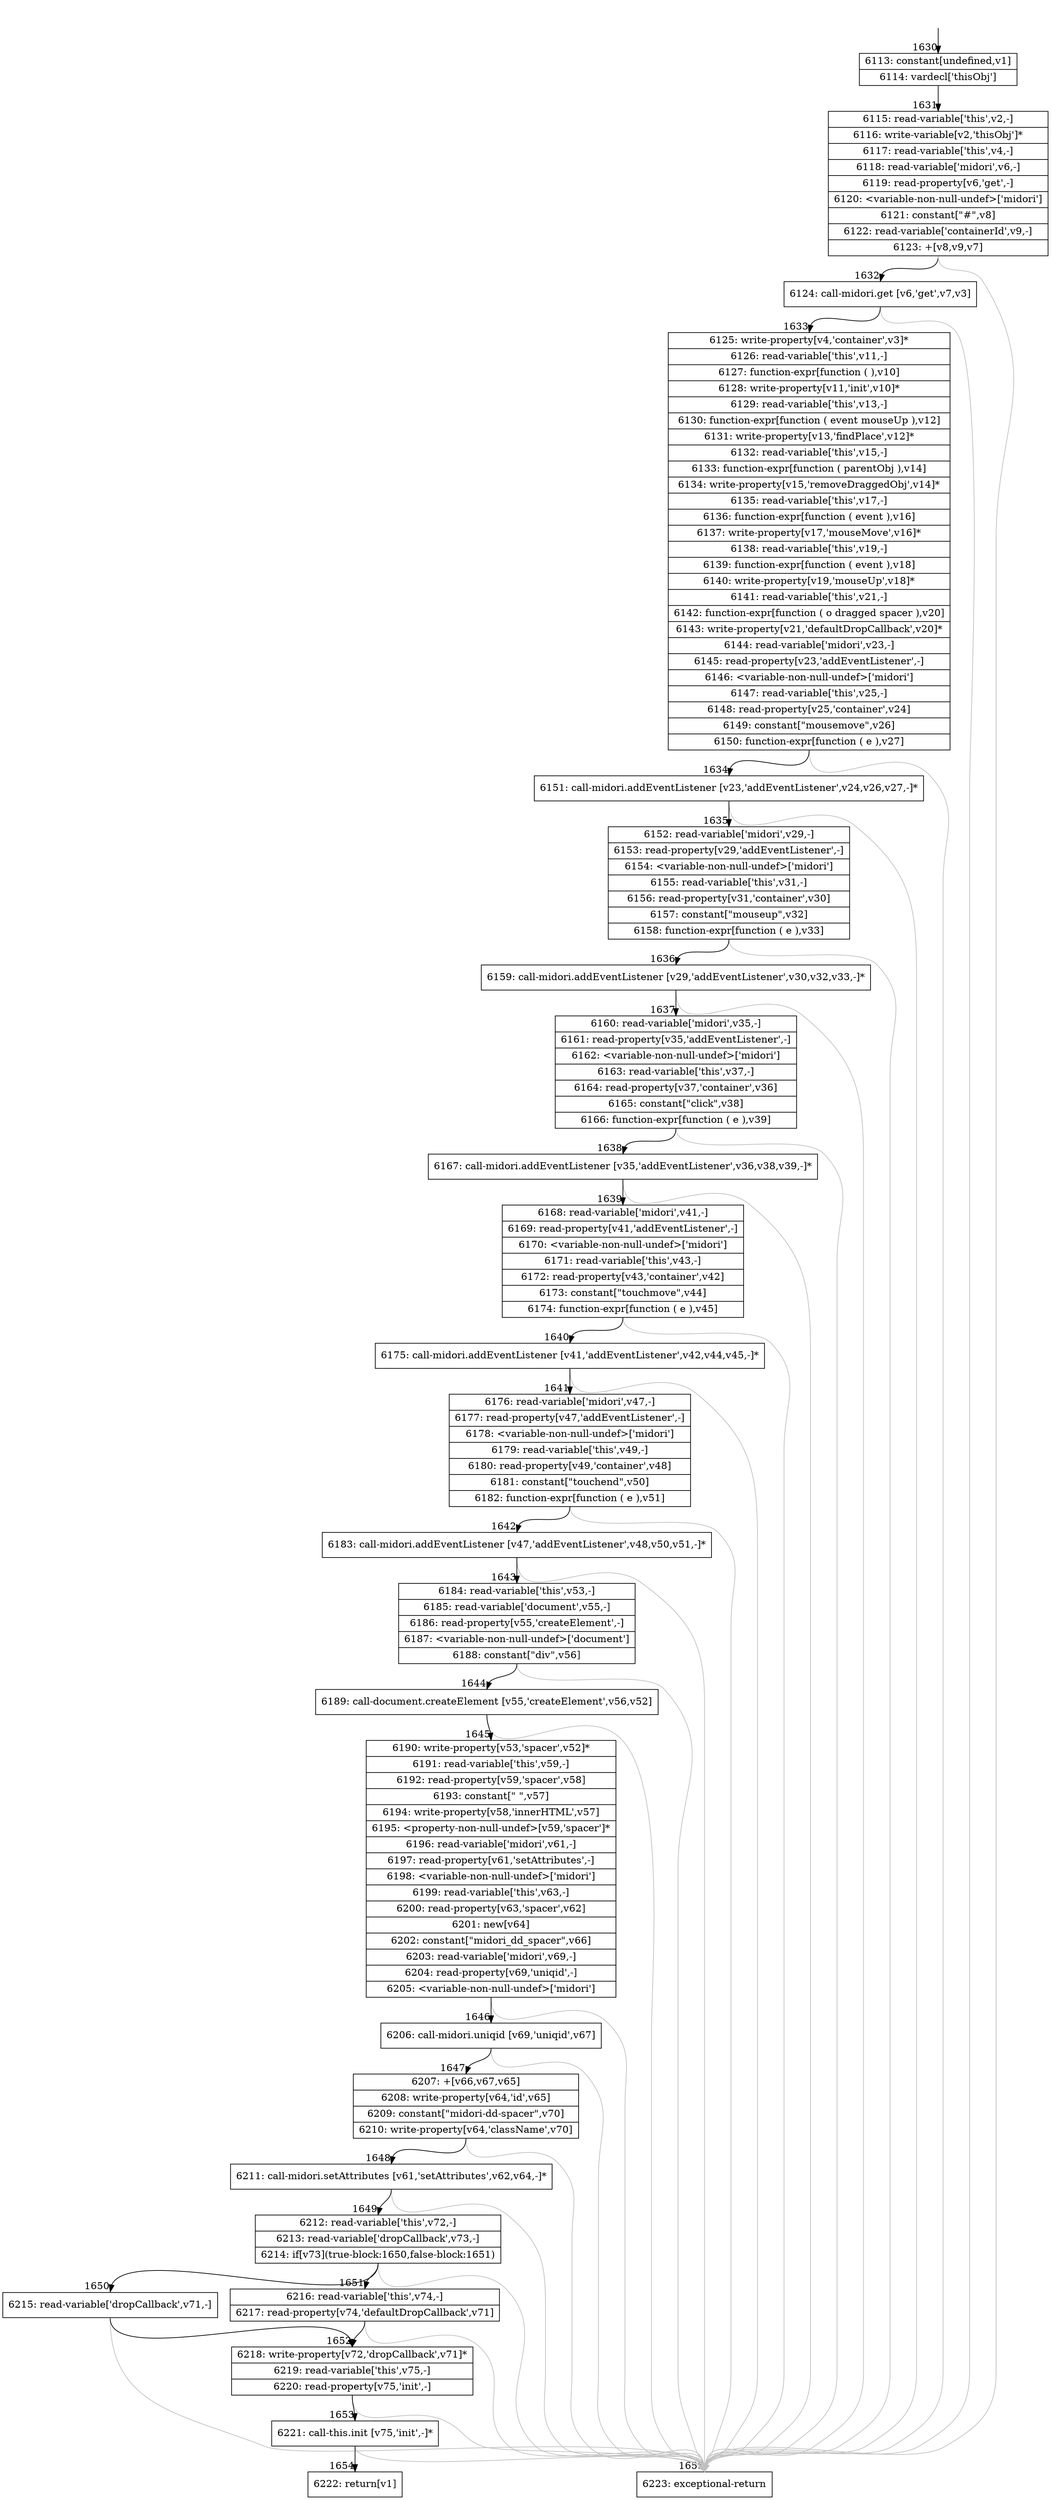 digraph {
rankdir="TD"
BB_entry80[shape=none,label=""];
BB_entry80 -> BB1630 [tailport=s, headport=n, headlabel="    1630"]
BB1630 [shape=record label="{6113: constant[undefined,v1]|6114: vardecl['thisObj']}" ] 
BB1630 -> BB1631 [tailport=s, headport=n, headlabel="      1631"]
BB1631 [shape=record label="{6115: read-variable['this',v2,-]|6116: write-variable[v2,'thisObj']*|6117: read-variable['this',v4,-]|6118: read-variable['midori',v6,-]|6119: read-property[v6,'get',-]|6120: \<variable-non-null-undef\>['midori']|6121: constant[\"#\",v8]|6122: read-variable['containerId',v9,-]|6123: +[v8,v9,v7]}" ] 
BB1631 -> BB1632 [tailport=s, headport=n, headlabel="      1632"]
BB1631 -> BB1655 [tailport=s, headport=n, color=gray, headlabel="      1655"]
BB1632 [shape=record label="{6124: call-midori.get [v6,'get',v7,v3]}" ] 
BB1632 -> BB1633 [tailport=s, headport=n, headlabel="      1633"]
BB1632 -> BB1655 [tailport=s, headport=n, color=gray]
BB1633 [shape=record label="{6125: write-property[v4,'container',v3]*|6126: read-variable['this',v11,-]|6127: function-expr[function ( ),v10]|6128: write-property[v11,'init',v10]*|6129: read-variable['this',v13,-]|6130: function-expr[function ( event mouseUp ),v12]|6131: write-property[v13,'findPlace',v12]*|6132: read-variable['this',v15,-]|6133: function-expr[function ( parentObj ),v14]|6134: write-property[v15,'removeDraggedObj',v14]*|6135: read-variable['this',v17,-]|6136: function-expr[function ( event ),v16]|6137: write-property[v17,'mouseMove',v16]*|6138: read-variable['this',v19,-]|6139: function-expr[function ( event ),v18]|6140: write-property[v19,'mouseUp',v18]*|6141: read-variable['this',v21,-]|6142: function-expr[function ( o dragged spacer ),v20]|6143: write-property[v21,'defaultDropCallback',v20]*|6144: read-variable['midori',v23,-]|6145: read-property[v23,'addEventListener',-]|6146: \<variable-non-null-undef\>['midori']|6147: read-variable['this',v25,-]|6148: read-property[v25,'container',v24]|6149: constant[\"mousemove\",v26]|6150: function-expr[function ( e ),v27]}" ] 
BB1633 -> BB1634 [tailport=s, headport=n, headlabel="      1634"]
BB1633 -> BB1655 [tailport=s, headport=n, color=gray]
BB1634 [shape=record label="{6151: call-midori.addEventListener [v23,'addEventListener',v24,v26,v27,-]*}" ] 
BB1634 -> BB1635 [tailport=s, headport=n, headlabel="      1635"]
BB1634 -> BB1655 [tailport=s, headport=n, color=gray]
BB1635 [shape=record label="{6152: read-variable['midori',v29,-]|6153: read-property[v29,'addEventListener',-]|6154: \<variable-non-null-undef\>['midori']|6155: read-variable['this',v31,-]|6156: read-property[v31,'container',v30]|6157: constant[\"mouseup\",v32]|6158: function-expr[function ( e ),v33]}" ] 
BB1635 -> BB1636 [tailport=s, headport=n, headlabel="      1636"]
BB1635 -> BB1655 [tailport=s, headport=n, color=gray]
BB1636 [shape=record label="{6159: call-midori.addEventListener [v29,'addEventListener',v30,v32,v33,-]*}" ] 
BB1636 -> BB1637 [tailport=s, headport=n, headlabel="      1637"]
BB1636 -> BB1655 [tailport=s, headport=n, color=gray]
BB1637 [shape=record label="{6160: read-variable['midori',v35,-]|6161: read-property[v35,'addEventListener',-]|6162: \<variable-non-null-undef\>['midori']|6163: read-variable['this',v37,-]|6164: read-property[v37,'container',v36]|6165: constant[\"click\",v38]|6166: function-expr[function ( e ),v39]}" ] 
BB1637 -> BB1638 [tailport=s, headport=n, headlabel="      1638"]
BB1637 -> BB1655 [tailport=s, headport=n, color=gray]
BB1638 [shape=record label="{6167: call-midori.addEventListener [v35,'addEventListener',v36,v38,v39,-]*}" ] 
BB1638 -> BB1639 [tailport=s, headport=n, headlabel="      1639"]
BB1638 -> BB1655 [tailport=s, headport=n, color=gray]
BB1639 [shape=record label="{6168: read-variable['midori',v41,-]|6169: read-property[v41,'addEventListener',-]|6170: \<variable-non-null-undef\>['midori']|6171: read-variable['this',v43,-]|6172: read-property[v43,'container',v42]|6173: constant[\"touchmove\",v44]|6174: function-expr[function ( e ),v45]}" ] 
BB1639 -> BB1640 [tailport=s, headport=n, headlabel="      1640"]
BB1639 -> BB1655 [tailport=s, headport=n, color=gray]
BB1640 [shape=record label="{6175: call-midori.addEventListener [v41,'addEventListener',v42,v44,v45,-]*}" ] 
BB1640 -> BB1641 [tailport=s, headport=n, headlabel="      1641"]
BB1640 -> BB1655 [tailport=s, headport=n, color=gray]
BB1641 [shape=record label="{6176: read-variable['midori',v47,-]|6177: read-property[v47,'addEventListener',-]|6178: \<variable-non-null-undef\>['midori']|6179: read-variable['this',v49,-]|6180: read-property[v49,'container',v48]|6181: constant[\"touchend\",v50]|6182: function-expr[function ( e ),v51]}" ] 
BB1641 -> BB1642 [tailport=s, headport=n, headlabel="      1642"]
BB1641 -> BB1655 [tailport=s, headport=n, color=gray]
BB1642 [shape=record label="{6183: call-midori.addEventListener [v47,'addEventListener',v48,v50,v51,-]*}" ] 
BB1642 -> BB1643 [tailport=s, headport=n, headlabel="      1643"]
BB1642 -> BB1655 [tailport=s, headport=n, color=gray]
BB1643 [shape=record label="{6184: read-variable['this',v53,-]|6185: read-variable['document',v55,-]|6186: read-property[v55,'createElement',-]|6187: \<variable-non-null-undef\>['document']|6188: constant[\"div\",v56]}" ] 
BB1643 -> BB1644 [tailport=s, headport=n, headlabel="      1644"]
BB1643 -> BB1655 [tailport=s, headport=n, color=gray]
BB1644 [shape=record label="{6189: call-document.createElement [v55,'createElement',v56,v52]}" ] 
BB1644 -> BB1645 [tailport=s, headport=n, headlabel="      1645"]
BB1644 -> BB1655 [tailport=s, headport=n, color=gray]
BB1645 [shape=record label="{6190: write-property[v53,'spacer',v52]*|6191: read-variable['this',v59,-]|6192: read-property[v59,'spacer',v58]|6193: constant[\"&nbsp;\",v57]|6194: write-property[v58,'innerHTML',v57]|6195: \<property-non-null-undef\>[v59,'spacer']*|6196: read-variable['midori',v61,-]|6197: read-property[v61,'setAttributes',-]|6198: \<variable-non-null-undef\>['midori']|6199: read-variable['this',v63,-]|6200: read-property[v63,'spacer',v62]|6201: new[v64]|6202: constant[\"midori_dd_spacer\",v66]|6203: read-variable['midori',v69,-]|6204: read-property[v69,'uniqid',-]|6205: \<variable-non-null-undef\>['midori']}" ] 
BB1645 -> BB1646 [tailport=s, headport=n, headlabel="      1646"]
BB1645 -> BB1655 [tailport=s, headport=n, color=gray]
BB1646 [shape=record label="{6206: call-midori.uniqid [v69,'uniqid',v67]}" ] 
BB1646 -> BB1647 [tailport=s, headport=n, headlabel="      1647"]
BB1646 -> BB1655 [tailport=s, headport=n, color=gray]
BB1647 [shape=record label="{6207: +[v66,v67,v65]|6208: write-property[v64,'id',v65]|6209: constant[\"midori-dd-spacer\",v70]|6210: write-property[v64,'className',v70]}" ] 
BB1647 -> BB1648 [tailport=s, headport=n, headlabel="      1648"]
BB1647 -> BB1655 [tailport=s, headport=n, color=gray]
BB1648 [shape=record label="{6211: call-midori.setAttributes [v61,'setAttributes',v62,v64,-]*}" ] 
BB1648 -> BB1649 [tailport=s, headport=n, headlabel="      1649"]
BB1648 -> BB1655 [tailport=s, headport=n, color=gray]
BB1649 [shape=record label="{6212: read-variable['this',v72,-]|6213: read-variable['dropCallback',v73,-]|6214: if[v73](true-block:1650,false-block:1651)}" ] 
BB1649 -> BB1650 [tailport=s, headport=n, headlabel="      1650"]
BB1649 -> BB1651 [tailport=s, headport=n, headlabel="      1651"]
BB1649 -> BB1655 [tailport=s, headport=n, color=gray]
BB1650 [shape=record label="{6215: read-variable['dropCallback',v71,-]}" ] 
BB1650 -> BB1652 [tailport=s, headport=n, headlabel="      1652"]
BB1650 -> BB1655 [tailport=s, headport=n, color=gray]
BB1651 [shape=record label="{6216: read-variable['this',v74,-]|6217: read-property[v74,'defaultDropCallback',v71]}" ] 
BB1651 -> BB1652 [tailport=s, headport=n]
BB1651 -> BB1655 [tailport=s, headport=n, color=gray]
BB1652 [shape=record label="{6218: write-property[v72,'dropCallback',v71]*|6219: read-variable['this',v75,-]|6220: read-property[v75,'init',-]}" ] 
BB1652 -> BB1653 [tailport=s, headport=n, headlabel="      1653"]
BB1652 -> BB1655 [tailport=s, headport=n, color=gray]
BB1653 [shape=record label="{6221: call-this.init [v75,'init',-]*}" ] 
BB1653 -> BB1654 [tailport=s, headport=n, headlabel="      1654"]
BB1653 -> BB1655 [tailport=s, headport=n, color=gray]
BB1654 [shape=record label="{6222: return[v1]}" ] 
BB1655 [shape=record label="{6223: exceptional-return}" ] 
//#$~ 1201
}
